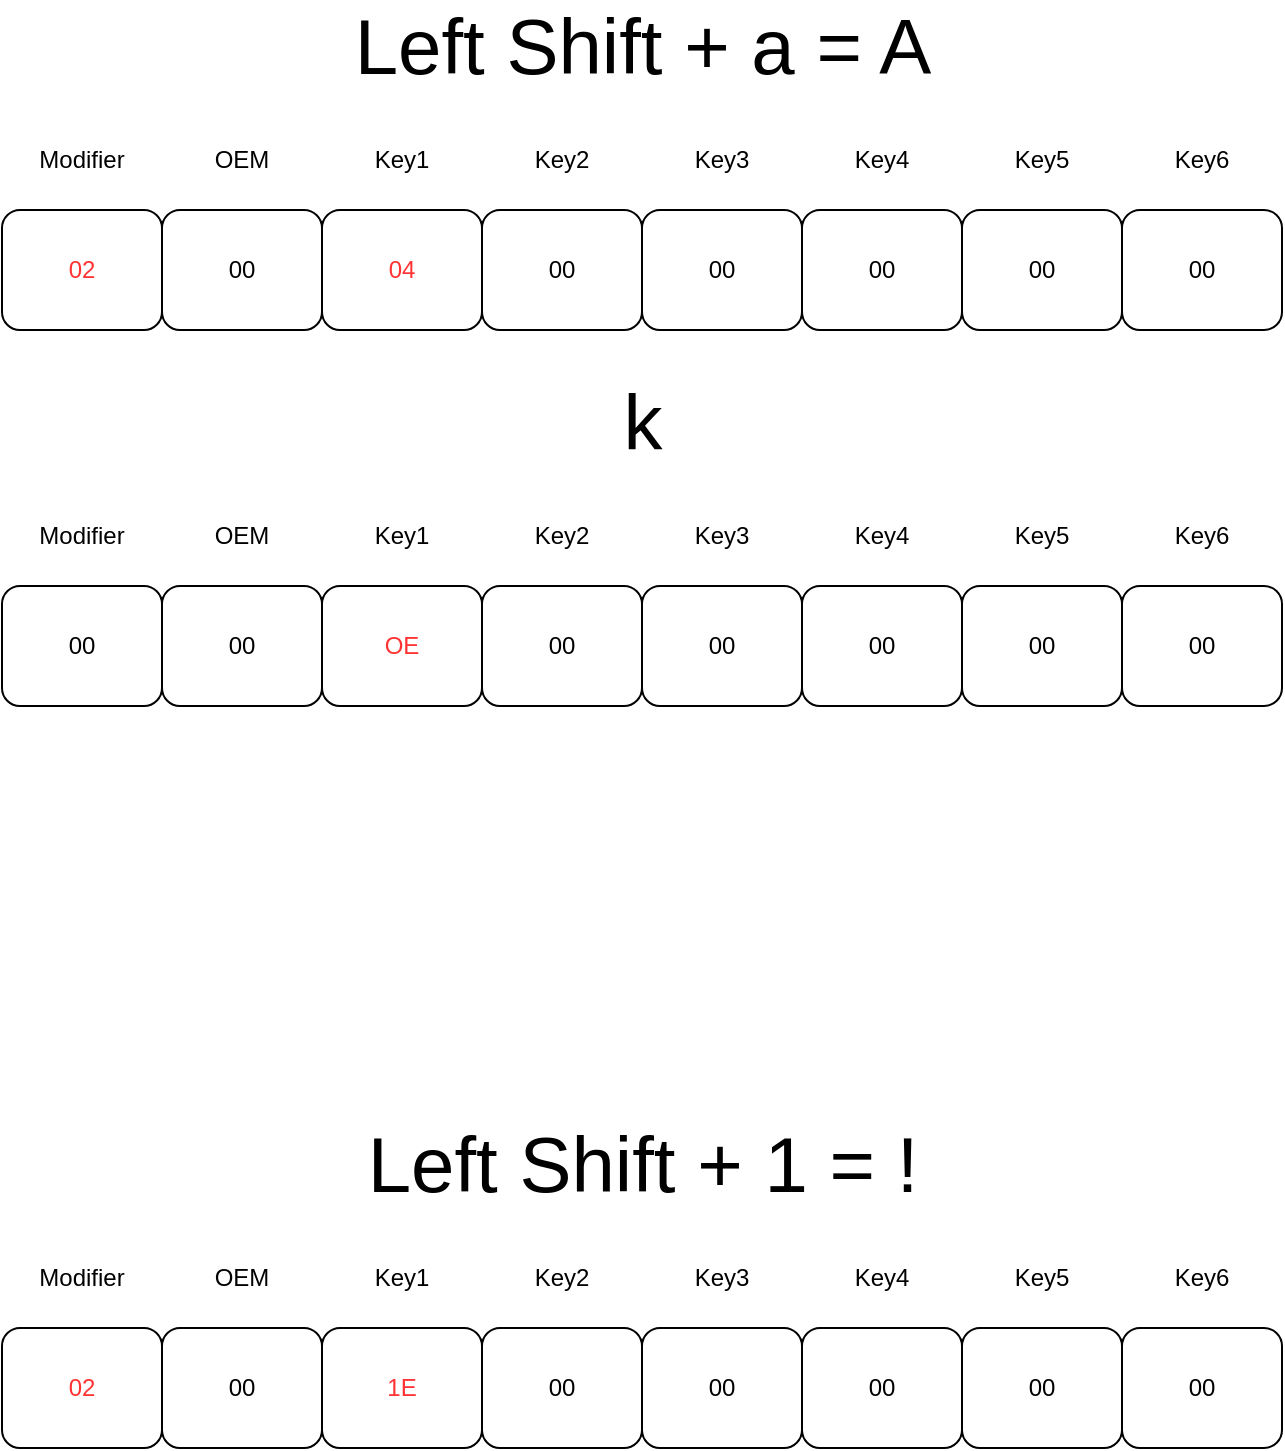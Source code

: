 <mxfile version="21.7.4" type="google">
  <diagram name="Page-1" id="N1-4s-G9A0mcIYN5zlun">
    <mxGraphModel grid="0" page="1" gridSize="10" guides="1" tooltips="1" connect="1" arrows="1" fold="1" pageScale="1" pageWidth="850" pageHeight="1100" math="0" shadow="0">
      <root>
        <mxCell id="0" />
        <mxCell id="1" parent="0" />
        <mxCell id="skd1Zbq_4m3j6IIo1_Uc-10" value="00" style="rounded=1;whiteSpace=wrap;html=1;" vertex="1" parent="1">
          <mxGeometry x="422" y="159" width="80" height="60" as="geometry" />
        </mxCell>
        <mxCell id="skd1Zbq_4m3j6IIo1_Uc-11" value="00" style="rounded=1;whiteSpace=wrap;html=1;" vertex="1" parent="1">
          <mxGeometry x="502" y="159" width="80" height="60" as="geometry" />
        </mxCell>
        <mxCell id="skd1Zbq_4m3j6IIo1_Uc-12" value="00" style="rounded=1;whiteSpace=wrap;html=1;" vertex="1" parent="1">
          <mxGeometry x="582" y="159" width="80" height="60" as="geometry" />
        </mxCell>
        <mxCell id="skd1Zbq_4m3j6IIo1_Uc-13" value="00" style="rounded=1;whiteSpace=wrap;html=1;" vertex="1" parent="1">
          <mxGeometry x="662" y="159" width="80" height="60" as="geometry" />
        </mxCell>
        <mxCell id="skd1Zbq_4m3j6IIo1_Uc-14" value="&lt;font color=&quot;#ff3333&quot;&gt;04&lt;/font&gt;" style="rounded=1;whiteSpace=wrap;html=1;" vertex="1" parent="1">
          <mxGeometry x="262" y="159" width="80" height="60" as="geometry" />
        </mxCell>
        <mxCell id="skd1Zbq_4m3j6IIo1_Uc-15" value="00" style="rounded=1;whiteSpace=wrap;html=1;" vertex="1" parent="1">
          <mxGeometry x="342" y="159" width="80" height="60" as="geometry" />
        </mxCell>
        <mxCell id="skd1Zbq_4m3j6IIo1_Uc-16" value="&lt;font color=&quot;#ff3333&quot;&gt;02&lt;/font&gt;" style="rounded=1;whiteSpace=wrap;html=1;" vertex="1" parent="1">
          <mxGeometry x="102" y="159" width="80" height="60" as="geometry" />
        </mxCell>
        <mxCell id="skd1Zbq_4m3j6IIo1_Uc-17" value="00" style="rounded=1;whiteSpace=wrap;html=1;" vertex="1" parent="1">
          <mxGeometry x="182" y="159" width="80" height="60" as="geometry" />
        </mxCell>
        <mxCell id="skd1Zbq_4m3j6IIo1_Uc-18" value="Modifier" style="text;html=1;strokeColor=none;fillColor=none;align=center;verticalAlign=middle;whiteSpace=wrap;rounded=0;" vertex="1" parent="1">
          <mxGeometry x="112" y="119" width="60" height="30" as="geometry" />
        </mxCell>
        <mxCell id="skd1Zbq_4m3j6IIo1_Uc-19" value="OEM" style="text;html=1;strokeColor=none;fillColor=none;align=center;verticalAlign=middle;whiteSpace=wrap;rounded=0;" vertex="1" parent="1">
          <mxGeometry x="192" y="119" width="60" height="30" as="geometry" />
        </mxCell>
        <mxCell id="skd1Zbq_4m3j6IIo1_Uc-20" value="Key1" style="text;html=1;strokeColor=none;fillColor=none;align=center;verticalAlign=middle;whiteSpace=wrap;rounded=0;" vertex="1" parent="1">
          <mxGeometry x="272" y="119" width="60" height="30" as="geometry" />
        </mxCell>
        <mxCell id="skd1Zbq_4m3j6IIo1_Uc-21" value="Key2" style="text;html=1;strokeColor=none;fillColor=none;align=center;verticalAlign=middle;whiteSpace=wrap;rounded=0;" vertex="1" parent="1">
          <mxGeometry x="352" y="119" width="60" height="30" as="geometry" />
        </mxCell>
        <mxCell id="skd1Zbq_4m3j6IIo1_Uc-22" value="Key3" style="text;html=1;strokeColor=none;fillColor=none;align=center;verticalAlign=middle;whiteSpace=wrap;rounded=0;" vertex="1" parent="1">
          <mxGeometry x="432" y="119" width="60" height="30" as="geometry" />
        </mxCell>
        <mxCell id="skd1Zbq_4m3j6IIo1_Uc-23" value="Key4" style="text;html=1;strokeColor=none;fillColor=none;align=center;verticalAlign=middle;whiteSpace=wrap;rounded=0;" vertex="1" parent="1">
          <mxGeometry x="512" y="119" width="60" height="30" as="geometry" />
        </mxCell>
        <mxCell id="skd1Zbq_4m3j6IIo1_Uc-24" value="Key5" style="text;html=1;strokeColor=none;fillColor=none;align=center;verticalAlign=middle;whiteSpace=wrap;rounded=0;" vertex="1" parent="1">
          <mxGeometry x="592" y="119" width="60" height="30" as="geometry" />
        </mxCell>
        <mxCell id="skd1Zbq_4m3j6IIo1_Uc-25" value="Key6" style="text;html=1;strokeColor=none;fillColor=none;align=center;verticalAlign=middle;whiteSpace=wrap;rounded=0;" vertex="1" parent="1">
          <mxGeometry x="672" y="119" width="60" height="30" as="geometry" />
        </mxCell>
        <mxCell id="skd1Zbq_4m3j6IIo1_Uc-26" value="&lt;font style=&quot;font-size: 39px;&quot;&gt;Left Shift + a = A&lt;/font&gt;" style="text;html=1;strokeColor=none;fillColor=none;align=center;verticalAlign=middle;whiteSpace=wrap;rounded=0;" vertex="1" parent="1">
          <mxGeometry x="260" y="63" width="325" height="30" as="geometry" />
        </mxCell>
        <mxCell id="skd1Zbq_4m3j6IIo1_Uc-28" value="00" style="rounded=1;whiteSpace=wrap;html=1;" vertex="1" parent="1">
          <mxGeometry x="422" y="347" width="80" height="60" as="geometry" />
        </mxCell>
        <mxCell id="skd1Zbq_4m3j6IIo1_Uc-29" value="00" style="rounded=1;whiteSpace=wrap;html=1;" vertex="1" parent="1">
          <mxGeometry x="502" y="347" width="80" height="60" as="geometry" />
        </mxCell>
        <mxCell id="skd1Zbq_4m3j6IIo1_Uc-30" value="00" style="rounded=1;whiteSpace=wrap;html=1;" vertex="1" parent="1">
          <mxGeometry x="582" y="347" width="80" height="60" as="geometry" />
        </mxCell>
        <mxCell id="skd1Zbq_4m3j6IIo1_Uc-31" value="00" style="rounded=1;whiteSpace=wrap;html=1;" vertex="1" parent="1">
          <mxGeometry x="662" y="347" width="80" height="60" as="geometry" />
        </mxCell>
        <mxCell id="skd1Zbq_4m3j6IIo1_Uc-32" value="&lt;font color=&quot;#ff3333&quot;&gt;OE&lt;/font&gt;" style="rounded=1;whiteSpace=wrap;html=1;" vertex="1" parent="1">
          <mxGeometry x="262" y="347" width="80" height="60" as="geometry" />
        </mxCell>
        <mxCell id="skd1Zbq_4m3j6IIo1_Uc-33" value="00" style="rounded=1;whiteSpace=wrap;html=1;" vertex="1" parent="1">
          <mxGeometry x="342" y="347" width="80" height="60" as="geometry" />
        </mxCell>
        <mxCell id="skd1Zbq_4m3j6IIo1_Uc-34" value="00" style="rounded=1;whiteSpace=wrap;html=1;" vertex="1" parent="1">
          <mxGeometry x="102" y="347" width="80" height="60" as="geometry" />
        </mxCell>
        <mxCell id="skd1Zbq_4m3j6IIo1_Uc-35" value="00" style="rounded=1;whiteSpace=wrap;html=1;" vertex="1" parent="1">
          <mxGeometry x="182" y="347" width="80" height="60" as="geometry" />
        </mxCell>
        <mxCell id="skd1Zbq_4m3j6IIo1_Uc-36" value="Modifier" style="text;html=1;strokeColor=none;fillColor=none;align=center;verticalAlign=middle;whiteSpace=wrap;rounded=0;" vertex="1" parent="1">
          <mxGeometry x="112" y="307" width="60" height="30" as="geometry" />
        </mxCell>
        <mxCell id="skd1Zbq_4m3j6IIo1_Uc-37" value="OEM" style="text;html=1;strokeColor=none;fillColor=none;align=center;verticalAlign=middle;whiteSpace=wrap;rounded=0;" vertex="1" parent="1">
          <mxGeometry x="192" y="307" width="60" height="30" as="geometry" />
        </mxCell>
        <mxCell id="skd1Zbq_4m3j6IIo1_Uc-38" value="Key1" style="text;html=1;strokeColor=none;fillColor=none;align=center;verticalAlign=middle;whiteSpace=wrap;rounded=0;" vertex="1" parent="1">
          <mxGeometry x="272" y="307" width="60" height="30" as="geometry" />
        </mxCell>
        <mxCell id="skd1Zbq_4m3j6IIo1_Uc-39" value="Key2" style="text;html=1;strokeColor=none;fillColor=none;align=center;verticalAlign=middle;whiteSpace=wrap;rounded=0;" vertex="1" parent="1">
          <mxGeometry x="352" y="307" width="60" height="30" as="geometry" />
        </mxCell>
        <mxCell id="skd1Zbq_4m3j6IIo1_Uc-40" value="Key3" style="text;html=1;strokeColor=none;fillColor=none;align=center;verticalAlign=middle;whiteSpace=wrap;rounded=0;" vertex="1" parent="1">
          <mxGeometry x="432" y="307" width="60" height="30" as="geometry" />
        </mxCell>
        <mxCell id="skd1Zbq_4m3j6IIo1_Uc-41" value="Key4" style="text;html=1;strokeColor=none;fillColor=none;align=center;verticalAlign=middle;whiteSpace=wrap;rounded=0;" vertex="1" parent="1">
          <mxGeometry x="512" y="307" width="60" height="30" as="geometry" />
        </mxCell>
        <mxCell id="skd1Zbq_4m3j6IIo1_Uc-42" value="Key5" style="text;html=1;strokeColor=none;fillColor=none;align=center;verticalAlign=middle;whiteSpace=wrap;rounded=0;" vertex="1" parent="1">
          <mxGeometry x="592" y="307" width="60" height="30" as="geometry" />
        </mxCell>
        <mxCell id="skd1Zbq_4m3j6IIo1_Uc-43" value="Key6" style="text;html=1;strokeColor=none;fillColor=none;align=center;verticalAlign=middle;whiteSpace=wrap;rounded=0;" vertex="1" parent="1">
          <mxGeometry x="672" y="307" width="60" height="30" as="geometry" />
        </mxCell>
        <mxCell id="skd1Zbq_4m3j6IIo1_Uc-44" value="&lt;span style=&quot;font-size: 39px;&quot;&gt;k&lt;/span&gt;" style="text;html=1;strokeColor=none;fillColor=none;align=center;verticalAlign=middle;whiteSpace=wrap;rounded=0;" vertex="1" parent="1">
          <mxGeometry x="260" y="251" width="325" height="30" as="geometry" />
        </mxCell>
        <mxCell id="skd1Zbq_4m3j6IIo1_Uc-45" value="00" style="rounded=1;whiteSpace=wrap;html=1;" vertex="1" parent="1">
          <mxGeometry x="422" y="718" width="80" height="60" as="geometry" />
        </mxCell>
        <mxCell id="skd1Zbq_4m3j6IIo1_Uc-46" value="00" style="rounded=1;whiteSpace=wrap;html=1;" vertex="1" parent="1">
          <mxGeometry x="502" y="718" width="80" height="60" as="geometry" />
        </mxCell>
        <mxCell id="skd1Zbq_4m3j6IIo1_Uc-47" value="00" style="rounded=1;whiteSpace=wrap;html=1;" vertex="1" parent="1">
          <mxGeometry x="582" y="718" width="80" height="60" as="geometry" />
        </mxCell>
        <mxCell id="skd1Zbq_4m3j6IIo1_Uc-48" value="00" style="rounded=1;whiteSpace=wrap;html=1;" vertex="1" parent="1">
          <mxGeometry x="662" y="718" width="80" height="60" as="geometry" />
        </mxCell>
        <mxCell id="skd1Zbq_4m3j6IIo1_Uc-49" value="&lt;font color=&quot;#ff3333&quot;&gt;1E&lt;/font&gt;" style="rounded=1;whiteSpace=wrap;html=1;" vertex="1" parent="1">
          <mxGeometry x="262" y="718" width="80" height="60" as="geometry" />
        </mxCell>
        <mxCell id="skd1Zbq_4m3j6IIo1_Uc-50" value="00" style="rounded=1;whiteSpace=wrap;html=1;" vertex="1" parent="1">
          <mxGeometry x="342" y="718" width="80" height="60" as="geometry" />
        </mxCell>
        <mxCell id="skd1Zbq_4m3j6IIo1_Uc-51" value="&lt;font color=&quot;#ff3333&quot;&gt;02&lt;/font&gt;" style="rounded=1;whiteSpace=wrap;html=1;" vertex="1" parent="1">
          <mxGeometry x="102" y="718" width="80" height="60" as="geometry" />
        </mxCell>
        <mxCell id="skd1Zbq_4m3j6IIo1_Uc-52" value="00" style="rounded=1;whiteSpace=wrap;html=1;" vertex="1" parent="1">
          <mxGeometry x="182" y="718" width="80" height="60" as="geometry" />
        </mxCell>
        <mxCell id="skd1Zbq_4m3j6IIo1_Uc-53" value="Modifier" style="text;html=1;strokeColor=none;fillColor=none;align=center;verticalAlign=middle;whiteSpace=wrap;rounded=0;" vertex="1" parent="1">
          <mxGeometry x="112" y="678" width="60" height="30" as="geometry" />
        </mxCell>
        <mxCell id="skd1Zbq_4m3j6IIo1_Uc-54" value="OEM" style="text;html=1;strokeColor=none;fillColor=none;align=center;verticalAlign=middle;whiteSpace=wrap;rounded=0;" vertex="1" parent="1">
          <mxGeometry x="192" y="678" width="60" height="30" as="geometry" />
        </mxCell>
        <mxCell id="skd1Zbq_4m3j6IIo1_Uc-55" value="Key1" style="text;html=1;strokeColor=none;fillColor=none;align=center;verticalAlign=middle;whiteSpace=wrap;rounded=0;" vertex="1" parent="1">
          <mxGeometry x="272" y="678" width="60" height="30" as="geometry" />
        </mxCell>
        <mxCell id="skd1Zbq_4m3j6IIo1_Uc-56" value="Key2" style="text;html=1;strokeColor=none;fillColor=none;align=center;verticalAlign=middle;whiteSpace=wrap;rounded=0;" vertex="1" parent="1">
          <mxGeometry x="352" y="678" width="60" height="30" as="geometry" />
        </mxCell>
        <mxCell id="skd1Zbq_4m3j6IIo1_Uc-57" value="Key3" style="text;html=1;strokeColor=none;fillColor=none;align=center;verticalAlign=middle;whiteSpace=wrap;rounded=0;" vertex="1" parent="1">
          <mxGeometry x="432" y="678" width="60" height="30" as="geometry" />
        </mxCell>
        <mxCell id="skd1Zbq_4m3j6IIo1_Uc-58" value="Key4" style="text;html=1;strokeColor=none;fillColor=none;align=center;verticalAlign=middle;whiteSpace=wrap;rounded=0;" vertex="1" parent="1">
          <mxGeometry x="512" y="678" width="60" height="30" as="geometry" />
        </mxCell>
        <mxCell id="skd1Zbq_4m3j6IIo1_Uc-59" value="Key5" style="text;html=1;strokeColor=none;fillColor=none;align=center;verticalAlign=middle;whiteSpace=wrap;rounded=0;" vertex="1" parent="1">
          <mxGeometry x="592" y="678" width="60" height="30" as="geometry" />
        </mxCell>
        <mxCell id="skd1Zbq_4m3j6IIo1_Uc-60" value="Key6" style="text;html=1;strokeColor=none;fillColor=none;align=center;verticalAlign=middle;whiteSpace=wrap;rounded=0;" vertex="1" parent="1">
          <mxGeometry x="672" y="678" width="60" height="30" as="geometry" />
        </mxCell>
        <mxCell id="skd1Zbq_4m3j6IIo1_Uc-61" value="&lt;font style=&quot;font-size: 39px;&quot;&gt;Left Shift + 1 = !&lt;/font&gt;" style="text;html=1;strokeColor=none;fillColor=none;align=center;verticalAlign=middle;whiteSpace=wrap;rounded=0;" vertex="1" parent="1">
          <mxGeometry x="260" y="622" width="325" height="30" as="geometry" />
        </mxCell>
      </root>
    </mxGraphModel>
  </diagram>
</mxfile>
